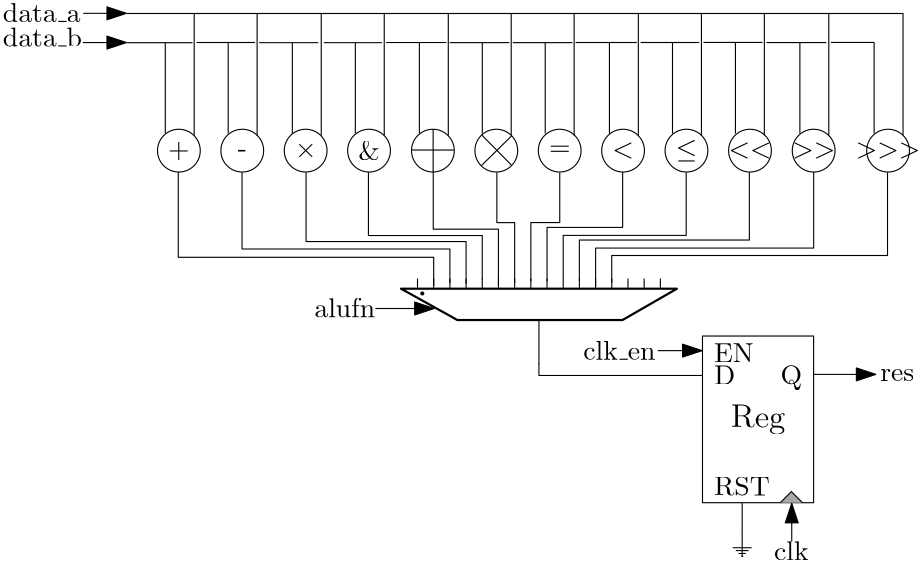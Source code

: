 <?xml version="1.0"?>
<!DOCTYPE ipe SYSTEM "ipe.dtd">
<ipe version="70218" creator="Ipe 7.2.23">
<info created="D:20210502182401" modified="D:20210503142944"/>
<ipestyle name="basic">
<symbol name="arrow/arc(spx)">
<path stroke="sym-stroke" fill="sym-stroke" pen="sym-pen">
0 0 m
-1 0.333 l
-1 -0.333 l
h
</path>
</symbol>
<symbol name="arrow/farc(spx)">
<path stroke="sym-stroke" fill="white" pen="sym-pen">
0 0 m
-1 0.333 l
-1 -0.333 l
h
</path>
</symbol>
<symbol name="arrow/ptarc(spx)">
<path stroke="sym-stroke" fill="sym-stroke" pen="sym-pen">
0 0 m
-1 0.333 l
-0.8 0 l
-1 -0.333 l
h
</path>
</symbol>
<symbol name="arrow/fptarc(spx)">
<path stroke="sym-stroke" fill="white" pen="sym-pen">
0 0 m
-1 0.333 l
-0.8 0 l
-1 -0.333 l
h
</path>
</symbol>
<symbol name="mark/circle(sx)" transformations="translations">
<path fill="sym-stroke">
0.6 0 0 0.6 0 0 e
0.4 0 0 0.4 0 0 e
</path>
</symbol>
<symbol name="mark/disk(sx)" transformations="translations">
<path fill="sym-stroke">
0.6 0 0 0.6 0 0 e
</path>
</symbol>
<symbol name="mark/fdisk(sfx)" transformations="translations">
<group>
<path fill="sym-fill">
0.5 0 0 0.5 0 0 e
</path>
<path fill="sym-stroke" fillrule="eofill">
0.6 0 0 0.6 0 0 e
0.4 0 0 0.4 0 0 e
</path>
</group>
</symbol>
<symbol name="mark/box(sx)" transformations="translations">
<path fill="sym-stroke" fillrule="eofill">
-0.6 -0.6 m
0.6 -0.6 l
0.6 0.6 l
-0.6 0.6 l
h
-0.4 -0.4 m
0.4 -0.4 l
0.4 0.4 l
-0.4 0.4 l
h
</path>
</symbol>
<symbol name="mark/square(sx)" transformations="translations">
<path fill="sym-stroke">
-0.6 -0.6 m
0.6 -0.6 l
0.6 0.6 l
-0.6 0.6 l
h
</path>
</symbol>
<symbol name="mark/fsquare(sfx)" transformations="translations">
<group>
<path fill="sym-fill">
-0.5 -0.5 m
0.5 -0.5 l
0.5 0.5 l
-0.5 0.5 l
h
</path>
<path fill="sym-stroke" fillrule="eofill">
-0.6 -0.6 m
0.6 -0.6 l
0.6 0.6 l
-0.6 0.6 l
h
-0.4 -0.4 m
0.4 -0.4 l
0.4 0.4 l
-0.4 0.4 l
h
</path>
</group>
</symbol>
<symbol name="mark/cross(sx)" transformations="translations">
<group>
<path fill="sym-stroke">
-0.43 -0.57 m
0.57 0.43 l
0.43 0.57 l
-0.57 -0.43 l
h
</path>
<path fill="sym-stroke">
-0.43 0.57 m
0.57 -0.43 l
0.43 -0.57 l
-0.57 0.43 l
h
</path>
</group>
</symbol>
<symbol name="arrow/fnormal(spx)">
<path stroke="sym-stroke" fill="white" pen="sym-pen">
0 0 m
-1 0.333 l
-1 -0.333 l
h
</path>
</symbol>
<symbol name="arrow/pointed(spx)">
<path stroke="sym-stroke" fill="sym-stroke" pen="sym-pen">
0 0 m
-1 0.333 l
-0.8 0 l
-1 -0.333 l
h
</path>
</symbol>
<symbol name="arrow/fpointed(spx)">
<path stroke="sym-stroke" fill="white" pen="sym-pen">
0 0 m
-1 0.333 l
-0.8 0 l
-1 -0.333 l
h
</path>
</symbol>
<symbol name="arrow/linear(spx)">
<path stroke="sym-stroke" pen="sym-pen">
-1 0.333 m
0 0 l
-1 -0.333 l
</path>
</symbol>
<symbol name="arrow/fdouble(spx)">
<path stroke="sym-stroke" fill="white" pen="sym-pen">
0 0 m
-1 0.333 l
-1 -0.333 l
h
-1 0 m
-2 0.333 l
-2 -0.333 l
h
</path>
</symbol>
<symbol name="arrow/double(spx)">
<path stroke="sym-stroke" fill="sym-stroke" pen="sym-pen">
0 0 m
-1 0.333 l
-1 -0.333 l
h
-1 0 m
-2 0.333 l
-2 -0.333 l
h
</path>
</symbol>
<symbol name="arrow/mid-normal(spx)">
<path stroke="sym-stroke" fill="sym-stroke" pen="sym-pen">
0.5 0 m
-0.5 0.333 l
-0.5 -0.333 l
h
</path>
</symbol>
<symbol name="arrow/mid-fnormal(spx)">
<path stroke="sym-stroke" fill="white" pen="sym-pen">
0.5 0 m
-0.5 0.333 l
-0.5 -0.333 l
h
</path>
</symbol>
<symbol name="arrow/mid-pointed(spx)">
<path stroke="sym-stroke" fill="sym-stroke" pen="sym-pen">
0.5 0 m
-0.5 0.333 l
-0.3 0 l
-0.5 -0.333 l
h
</path>
</symbol>
<symbol name="arrow/mid-fpointed(spx)">
<path stroke="sym-stroke" fill="white" pen="sym-pen">
0.5 0 m
-0.5 0.333 l
-0.3 0 l
-0.5 -0.333 l
h
</path>
</symbol>
<symbol name="arrow/mid-double(spx)">
<path stroke="sym-stroke" fill="sym-stroke" pen="sym-pen">
1 0 m
0 0.333 l
0 -0.333 l
h
0 0 m
-1 0.333 l
-1 -0.333 l
h
</path>
</symbol>
<symbol name="arrow/mid-fdouble(spx)">
<path stroke="sym-stroke" fill="white" pen="sym-pen">
1 0 m
0 0.333 l
0 -0.333 l
h
0 0 m
-1 0.333 l
-1 -0.333 l
h
</path>
</symbol>
<anglesize name="22.5 deg" value="22.5"/>
<anglesize name="30 deg" value="30"/>
<anglesize name="45 deg" value="45"/>
<anglesize name="60 deg" value="60"/>
<anglesize name="90 deg" value="90"/>
<arrowsize name="large" value="10"/>
<arrowsize name="small" value="5"/>
<arrowsize name="tiny" value="3"/>
<color name="blue" value="0 0 1"/>
<color name="brown" value="0.647 0.165 0.165"/>
<color name="darkblue" value="0 0 0.545"/>
<color name="darkcyan" value="0 0.545 0.545"/>
<color name="darkgray" value="0.663"/>
<color name="darkgreen" value="0 0.392 0"/>
<color name="darkmagenta" value="0.545 0 0.545"/>
<color name="darkorange" value="1 0.549 0"/>
<color name="darkred" value="0.545 0 0"/>
<color name="gold" value="1 0.843 0"/>
<color name="gray" value="0.745"/>
<color name="green" value="0 1 0"/>
<color name="lightblue" value="0.678 0.847 0.902"/>
<color name="lightcyan" value="0.878 1 1"/>
<color name="lightgray" value="0.827"/>
<color name="lightgreen" value="0.565 0.933 0.565"/>
<color name="lightyellow" value="1 1 0.878"/>
<color name="navy" value="0 0 0.502"/>
<color name="orange" value="1 0.647 0"/>
<color name="pink" value="1 0.753 0.796"/>
<color name="purple" value="0.627 0.125 0.941"/>
<color name="red" value="1 0 0"/>
<color name="seagreen" value="0.18 0.545 0.341"/>
<color name="turquoise" value="0.251 0.878 0.816"/>
<color name="violet" value="0.933 0.51 0.933"/>
<color name="yellow" value="1 1 0"/>
<dashstyle name="dash dot dotted" value="[4 2 1 2 1 2] 0"/>
<dashstyle name="dash dotted" value="[4 2 1 2] 0"/>
<dashstyle name="dashed" value="[4] 0"/>
<dashstyle name="dotted" value="[1 3] 0"/>
<gridsize name="10 pts (~3.5 mm)" value="10"/>
<gridsize name="14 pts (~5 mm)" value="14"/>
<gridsize name="16 pts (~6 mm)" value="16"/>
<gridsize name="20 pts (~7 mm)" value="20"/>
<gridsize name="28 pts (~10 mm)" value="28"/>
<gridsize name="32 pts (~12 mm)" value="32"/>
<gridsize name="4 pts" value="4"/>
<gridsize name="56 pts (~20 mm)" value="56"/>
<gridsize name="8 pts (~3 mm)" value="8"/>
<opacity name="10%" value="0.1"/>
<opacity name="30%" value="0.3"/>
<opacity name="50%" value="0.5"/>
<opacity name="75%" value="0.75"/>
<pen name="fat" value="1.2"/>
<pen name="heavier" value="0.8"/>
<pen name="ultrafat" value="2"/>
<symbolsize name="large" value="5"/>
<symbolsize name="small" value="2"/>
<symbolsize name="tiny" value="1.1"/>
<textsize name="Huge" value="\Huge"/>
<textsize name="LARGE" value="\LARGE"/>
<textsize name="Large" value="\Large"/>
<textsize name="footnote" value="\footnotesize"/>
<textsize name="huge" value="\huge"/>
<textsize name="large" value="\large"/>
<textsize name="small" value="\small"/>
<textsize name="tiny" value="\tiny"/>
<textstyle name="center" begin="\begin{center}" end="\end{center}"/>
<textstyle name="item" begin="\begin{itemize}\item{}" end="\end{itemize}"/>
<textstyle name="itemize" begin="\begin{itemize}" end="\end{itemize}"/>
<tiling name="falling" angle="-60" step="4" width="1"/>
<tiling name="rising" angle="30" step="4" width="1"/>
</ipestyle>
<page>
<layer name="alpha"/>
<view layers="alpha" active="alpha"/>
<text layer="alpha" matrix="1 0 0 1 40.2447 -26.1463" transformations="translations" pos="42.0637 803.434" stroke="black" type="label" width="27.94" height="6.918" depth="0" valign="baseline">data\_a</text>
<text matrix="1 0 0 1 39.8546 -18.9689" transformations="translations" pos="42.4538 787.439" stroke="black" type="label" width="28.493" height="6.918" depth="0" valign="baseline">data\_b</text>
<group matrix="1 0 0 1 0 -0.00017508">
<path stroke="black">
140.809 737.131 m
140.809 770 l
</path>
<path stroke="black">
151.218 736.447 m
151.218 780.545 l
</path>
</group>
<group matrix="1 0 0 1 22.6523 -0.00033081">
<path stroke="black">
140.809 737.131 m
140.809 770 l
</path>
<path stroke="black">
151.218 736.447 m
151.218 780.545 l
</path>
</group>
<group matrix="1 0 0 1 45.7368 -0.00033081">
<path stroke="black">
140.809 737.131 m
140.809 770 l
</path>
<path stroke="black">
151.218 736.447 m
151.218 780.545 l
</path>
</group>
<group matrix="1 0 0 1 68.4182 -0.00033081">
<path stroke="black">
140.809 737.131 m
140.809 770 l
</path>
<path stroke="black">
151.218 736.447 m
151.218 780.545 l
</path>
</group>
<group matrix="1 0 0 1 91.475 -0.00033081">
<path stroke="black">
140.809 737.131 m
140.809 770 l
</path>
<path stroke="black">
151.218 736.447 m
151.218 780.545 l
</path>
</group>
<group matrix="1 0 0 1 114.127 -0.00033081">
<path stroke="black">
140.809 737.131 m
140.809 770 l
</path>
<path stroke="black">
151.218 736.447 m
151.218 780.545 l
</path>
</group>
<group matrix="1 0 0 1 136.779 -0.00033081">
<path stroke="black">
140.809 737.131 m
140.809 770 l
</path>
<path stroke="black">
151.218 736.447 m
151.218 780.545 l
</path>
</group>
<group matrix="1 0 0 1 159.893 -0.00033081">
<path stroke="black">
140.809 737.131 m
140.809 770 l
</path>
<path stroke="black">
151.218 736.447 m
151.218 780.545 l
</path>
</group>
<group matrix="1 0 0 1 182.601 -0.00033081">
<path stroke="black">
140.809 737.131 m
140.809 770 l
</path>
<path stroke="black">
151.218 736.447 m
151.218 780.545 l
</path>
</group>
<group matrix="1 0 0 1 205.254 -0.00033081">
<path stroke="black">
140.809 737.131 m
140.809 770 l
</path>
<path stroke="black">
151.218 736.447 m
151.218 780.545 l
</path>
</group>
<group matrix="1 0 0 1 228.453 -0.00033081">
<path stroke="black">
140.809 737.131 m
140.809 770 l
</path>
<path stroke="black">
151.218 736.447 m
151.218 780.545 l
</path>
</group>
<group matrix="1 0 0 1 255.18 -0.00033081">
<path stroke="black">
140.809 737.131 m
140.809 770 l
</path>
<path stroke="black">
151.218 736.447 m
151.218 780.545 l
</path>
</group>
<path stroke="black">
406.353 780.349 m
127.059 780.349 l
</path>
<path stroke="0">
395.99 769.923 m
380.447 769.923 l
</path>
<path stroke="0">
378.782 769.886 m
357.281 769.886 l
</path>
<path stroke="0">
355.801 769.923 m
334.573 769.923 l
</path>
<path stroke="0">
332.994 769.911 m
311.943 769.911 l
311.943 769.911 l
</path>
<path stroke="0">
310.538 769.898 m
288.547 769.898 l
</path>
<path stroke="0">
287.417 769.862 m
265.916 769.862 l
</path>
<path stroke="0">
264.653 769.851 m
243.189 769.851 l
</path>
<path stroke="0">
241.999 769.892 m
220.28 769.892 l
</path>
<path stroke="0">
218.805 769.847 m
197.879 769.847 l
</path>
<path stroke="0">
195.891 769.847 m
174.614 769.847 l
</path>
<path stroke="0">
173.093 769.898 m
152.047 769.898 l
</path>
<path matrix="1 0 0 1 0.066948 0" stroke="0">
150.559 769.827 m
126.992 769.827 l
</path>
<path matrix="1 0 0 1 -0.0337554 -0.118144" stroke="0" arrow="normal/normal">
111.284 780.525 m
126.853 780.525 l
</path>
<path matrix="1 0 0 1 -0.249906 -0.25" stroke="0" arrow="normal/normal">
111.391 770.129 m
127.066 770.129 l
</path>
<path matrix="1 0 0 1 2.26586 0" stroke="0">
273.056 669.983 m
273.056 654.17 l
</path>
<group matrix="1 0 0 1 57.0783 0">
<group matrix="1 0 0 1 -156.626 325.743">
<path matrix="1 0 0 1 14.8719 -14.8719" stroke="black">
7.69922 0 0 7.69922 230.379 420.104 e
</path>
<text matrix="1 0 0 1 6.78478 -50.011" transformations="translations" pos="234.592 452.752" stroke="black" type="label" width="7.749" height="5.812" depth="0.83" valign="baseline">+</text>
</group>
<group matrix="1 0 0 1 1.21639 5.26819">
<path matrix="1 0 0 1 -51.5205 305.603" stroke="black">
7.69922 0 0 7.69922 230.379 420.104 e
</path>
<path stroke="black">
178.944 733.396 m
178.944 718.098 l
</path>
<path stroke="black">
170.991 725.929 m
186.411 725.929 l
</path>
</group>
<group matrix="0.701749 -0.712425 0.712425 0.701749 -439.63 349.134">
<path matrix="1 0 0 1 -51.5205 305.603" stroke="black">
7.69922 0 0 7.69922 230.379 420.104 e
</path>
<path stroke="black">
178.944 733.396 m
178.944 718.098 l
</path>
<path stroke="black">
170.991 725.929 m
186.411 725.929 l
</path>
</group>
<group matrix="1 0 0 1 0 10.599">
<path matrix="1 0 0 1 113.561 300.272" stroke="black">
7.69922 0 0 7.69922 230.379 420.104 e
</path>
<text matrix="1 0 0 1 97.7249 265.134" transformations="translations" pos="234.592 452.752" stroke="black" type="label" width="23.246" height="5.37" depth="0.39" valign="baseline" style="math">&gt;&gt;&gt;</text>
</group>
<group matrix="1 0 0 1 -6.12495 9.47602">
<path matrix="1 0 0 1 92.8922 301.395" stroke="black">
7.69922 0 0 7.69922 230.379 420.104 e
</path>
<text matrix="1 0 0 1 80.9307 266.257" transformations="translations" pos="234.592 452.752" stroke="black" type="label" width="15.497" height="5.37" depth="0.39" valign="baseline" style="math">&gt;&gt;</text>
</group>
<group matrix="1 0 0 1 0.160902 7.67902">
<path matrix="1 0 0 1 63.6872 303.192" stroke="black">
7.69922 0 0 7.69922 230.379 420.104 e
</path>
<text matrix="1 0 0 1 51.7257 268.054" transformations="translations" pos="234.592 452.752" stroke="black" type="label" width="15.497" height="5.37" depth="0.39" valign="baseline" style="math">&lt;&lt;</text>
</group>
<group matrix="1 0 0 1 -1.57497 7.82802">
<path matrix="1 0 0 1 42.5532 303.043" stroke="black">
7.69922 0 0 7.69922 230.379 420.104 e
</path>
<text matrix="1 0 0 1 34.4657 267.9" transformations="translations" pos="234.592 452.752" stroke="black" type="label" width="7.749" height="6.341" depth="1.35" valign="baseline" style="math">\leq</text>
</group>
<group matrix="1 0 0 1 -1.32954 8.03919">
<path matrix="1 0 0 1 19.4872 302.832" stroke="black">
7.69922 0 0 7.69922 230.379 420.104 e
</path>
<text matrix="1 0 0 1 11.3997 267.694" transformations="translations" pos="234.592 452.752" stroke="black" type="label" width="7.749" height="5.37" depth="0.39" valign="baseline">\textless</text>
</group>
<group matrix="1 0 0 1 -3.48143 6.91619">
<path matrix="1 0 0 1 -1.18149 303.955" stroke="black">
7.69922 0 0 7.69922 230.379 420.104 e
</path>
<text matrix="1 0 0 1 -9.26899 269.479" transformations="translations" pos="234.592 452.752" stroke="black" type="label" width="7.749" height="3.655" depth="0" valign="baseline">=</text>
</group>
<group matrix="1 0 0 1 -2.54638 2.92023">
<path matrix="1 0 0 1 -70.7464 307.951" stroke="black">
7.69922 0 0 7.69922 230.379 420.104 e
</path>
<text matrix="1 0 0 1 -78.8339 271.844" transformations="translations" pos="234.592 452.752" stroke="black" type="label" width="7.749" height="6.918" depth="0" valign="baseline">\&amp;</text>
</group>
<group matrix="1 0 0 1 -4.69876 1.79728">
<path matrix="1 0 0 1 -91.4147 309.074" stroke="black">
7.69922 0 0 7.69922 230.379 420.104 e
</path>
<text matrix="1 0 0 1 -99.5022 273.935" transformations="translations" pos="234.592 452.752" stroke="black" type="label" width="7.749" height="5.812" depth="0.83" valign="baseline" style="math">\times</text>
</group>
<group matrix="1 0 0 1 1.68641 0">
<path matrix="1 0 0 1 -120.62 310.871" stroke="black">
7.69922 0 0 7.69922 230.379 420.104 e
</path>
<text matrix="1 0 0 1 -126.494 276.079" transformations="translations" pos="234.592 452.752" stroke="black" type="label" width="3.321" height="4.289" depth="0" valign="baseline">-</text>
</group>
</group>
<group matrix="1 0 0 1 94.4074 0">
<path matrix="0.310172 0 0 -0.0871639 71.8193 725.783" stroke="0" fill="white" pen="heavier">
191.62 510.692 m
257.048 640.008 l
448.713 640.008 l
511.832 510.692 l
h
</path>
<path matrix="0 -1 -1 0 554.136 912.271" stroke="black" fill="black">
0.528099 0 0 0.528099 232.719 415.21 e
</path>
<group matrix="1 0 0 1 -1.59999 0">
<path stroke="black">
138.805 681.568 m
138.805 684.959 l
</path>
<path matrix="1 0 0 1 5.8283 0.00020393" stroke="black">
138.805 681.568 m
138.805 684.959 l
</path>
<path matrix="1 0 0 1 11.6562 0.00020393" stroke="black">
138.805 681.568 m
138.805 684.959 l
</path>
<path matrix="1 0 0 1 17.4842 0.00020393" stroke="black">
138.805 681.568 m
138.805 684.959 l
</path>
<path matrix="1 0 0 1 23.3121 0.00020393" stroke="black">
138.805 681.568 m
138.805 684.959 l
</path>
<path matrix="1 0 0 1 29.1401 0.00020393" stroke="black">
138.805 681.568 m
138.805 684.959 l
</path>
<path matrix="1 0 0 1 34.968 0.00020393" stroke="black">
138.805 681.568 m
138.805 684.959 l
</path>
<path matrix="1 0 0 1 40.796 0.00020393" stroke="black">
138.805 681.568 m
138.805 684.959 l
</path>
<path matrix="1 0 0 1 46.6239 0.00020393" stroke="black">
138.805 681.568 m
138.805 684.959 l
</path>
<path matrix="1 0 0 1 52.4519 0.00020393" stroke="black">
138.805 681.568 m
138.805 684.959 l
</path>
<path matrix="1 0 0 1 58.2798 0.00020393" stroke="black">
138.805 681.568 m
138.805 684.959 l
</path>
<path matrix="1 0 0 1 64.1078 0.00020393" stroke="black">
138.805 681.568 m
138.805 684.959 l
</path>
<path matrix="1 0 0 1 69.9357 0.00020393" stroke="black">
138.805 681.568 m
138.805 684.959 l
</path>
<path matrix="1 0 0 1 75.7636 0.00020393" stroke="black">
138.805 681.568 m
138.805 684.959 l
</path>
<path matrix="1 0 0 1 81.5916 0.00020393" stroke="black">
138.805 681.568 m
138.805 684.959 l
</path>
<path matrix="1 0 0 1 87.4195 0.00020393" stroke="black">
138.805 681.568 m
138.805 684.959 l
</path>
</group>
</group>
<text matrix="1 0 0 1 92.3142 -4.4592" transformations="translations" pos="102.16 675.449" stroke="black" type="label" width="21.863" height="6.918" depth="0" valign="baseline">alufn</text>
<path matrix="1 0 0 1 94.4074 0" stroke="black" arrow="normal/normal">
122.048 674.148 m
143.185 674.148 l
</path>
<path matrix="0.999117 0 0 1 94.4525 0" stroke="black">
51.0799 723.255 m
51.0799 692.578 l
143.111 692.578 l
143.111 682.307 l
</path>
<path matrix="1.0012 0 0 1.00051 94.3182 -0.37198" stroke="black">
74.0329 723.198 m
74.0329 695.579 l
148.773 695.579 l
148.773 683.35 l
</path>
<path matrix="1 0 0 1 94.4074 0" stroke="black">
97.079 723.147 m
97.079 698.236 l
154.691 698.236 l
154.691 683.062 l
</path>
<path matrix="1 0 0 1 94.4074 0" stroke="black">
119.535 723.271 m
119.535 700.411 l
160.508 700.411 l
160.508 684.609 l
</path>
<path matrix="0.993729 0 0 1.00103 95.3033 -0.742707" stroke="black">
142.871 723.596 m
142.871 702.723 l
166.484 702.723 l
166.484 682.483 l
</path>
<path matrix="1 0 0 1 94.4074 0" stroke="black">
165.772 723.155 m
165.772 705.06 l
172.182 705.06 l
172.182 683.314 l
</path>
<path matrix="0.900021 0 0 1.0098 113.244 -7.08254" stroke="black">
188.411 723.074 m
188.411 705.254 l
176.861 705.254 l
176.861 684.377 l
</path>
<path matrix="1 0 0 1 94.4074 0" stroke="black">
211.05 723.288 m
211.05 703.343 l
183.84 703.343 l
183.84 683.981 l
</path>
<path matrix="1.00268 0 0 1.00048 93.7809 -0.348314" stroke="black">
233.932 723.143 m
233.932 700.47 l
189.774 700.47 l
189.774 684.855 l
</path>
<path matrix="0.995801 0 0 1 95.4853 0" stroke="black">
256.67 723.25 m
256.67 698.793 l
195.213 698.793 l
195.213 684.14 l
</path>
<path matrix="1.00252 0 0 1 93.7016 0" stroke="black">
279.822 723.257 m
279.822 695.9 l
201.519 695.9 l
201.519 681.835 l
</path>
<path matrix="0.998511 0 0 1.00099 94.8635 -0.714254" stroke="black">
306.409 723.113 m
306.409 693.258 l
206.983 693.258 l
206.983 683.534 l
</path>
<path matrix="1 0 0 1 6.20482 240.229" stroke="black">
328 424 m
328 364 l
368 364 l
368 424 l
h
</path>
<text matrix="1 0 0 1 4.36982 247.302" transformations="translations" pos="340 384" stroke="black" type="label" width="19.67" height="8.174" depth="2.32" valign="baseline" size="large">Reg</text>
<path matrix="1 0 0 1 6.20482 248.229" stroke="black" fill="darkgray">
356 356 m
360 360 l
364 356 l
</path>
<text matrix="1 0 0 1 -2.89238 235.544" transformations="translations" pos="362.871 347.966" stroke="black" type="label" width="12.453" height="6.918" depth="0" valign="baseline">clk</text>
<text matrix="1 0 0 1 -7.00208 243.669" transformations="translations" pos="298.288 412.008" stroke="black" type="label" width="26.003" height="6.918" depth="0" valign="baseline">clk\_en</text>
<path matrix="2.19153 0 0 2.6619 -384.41 -434.39" stroke="black" arrow="normal/normal">
320.555 410.746 m
327.826 410.746 l
</path>
<text matrix="1 0 0 1 6.33032 242.825" transformations="translations" pos="332 404" stroke="black" type="label" width="7.61" height="6.808" depth="0" valign="baseline">D</text>
<text matrix="1 0 0 1 10.3303 242.825" transformations="translations" pos="352 404" stroke="black" type="label" width="7.749" height="6.815" depth="1.93" valign="baseline">Q</text>
<text matrix="1 0 0 1 6.33032 286.825" transformations="translations" pos="332 368" stroke="black" type="label" width="14.252" height="6.808" depth="0" valign="baseline">EN</text>
<text matrix="1 0 0 1 6.33032 242.825" transformations="translations" pos="332 364" stroke="black" type="label" width="20.064" height="6.808" depth="0" valign="baseline">RST</text>
<path matrix="-0.303025 0 0 2.04368 470.057 -123.455" stroke="black" arrow="normal/normal">
342.294 349.228 m
342.294 355.946 l
</path>
<path matrix="1 0 0 1 86.6125 249.409" stroke="black">
261.88 343.471 m
261.88 335.512 l
</path>
<group matrix="1 0 0 1 85.778 248.11">
<path matrix="1 0 0 1 -0.349667 0" stroke="black">
259.651 339.909 m
266.478 339.909 l
</path>
<path matrix="1 0 0 1 -0.19981 0" stroke="black">
260.617 338.876 m
265.212 338.876 l
</path>
<path matrix="1 0 0 1 -0.116556 0.166508" stroke="black">
261.516 337.677 m
264.147 337.677 l
</path>
<path stroke="black">
262.348 336.812 m
263.081 336.812 l
</path>
</group>
<path matrix="0.999491 0 0 1 0.170207 0" stroke="0">
334.192 650.037 m
275.289 650.037 l
275.289 654.41 l
</path>
<text matrix="1 0 0 1 -0.136951 0" transformations="translations" pos="398.338 648.052" stroke="0" type="label" width="12.26" height="4.289" depth="0" valign="baseline">res</text>
<path stroke="0" arrow="normal/normal">
374.199 650.424 m
396.603 650.424 l
</path>
<path matrix="1 0 0 1 0.05 0" stroke="0">
348.443 592.759 m
348.443 604.075 l
</path>
</page>
</ipe>
